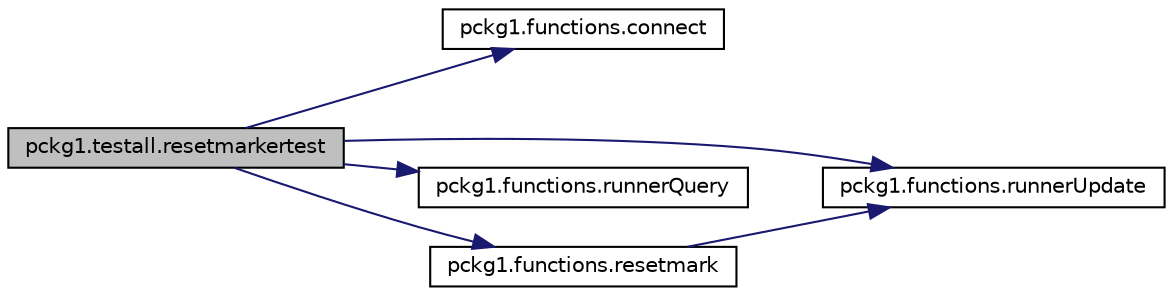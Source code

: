digraph "pckg1.testall.resetmarkertest"
{
  edge [fontname="Helvetica",fontsize="10",labelfontname="Helvetica",labelfontsize="10"];
  node [fontname="Helvetica",fontsize="10",shape=record];
  rankdir="LR";
  Node1 [label="pckg1.testall.resetmarkertest",height=0.2,width=0.4,color="black", fillcolor="grey75", style="filled", fontcolor="black"];
  Node1 -> Node2 [color="midnightblue",fontsize="10",style="solid",fontname="Helvetica"];
  Node2 [label="pckg1.functions.connect",height=0.2,width=0.4,color="black", fillcolor="white", style="filled",URL="$classpckg1_1_1functions.html#a03c43be015166ff328685e2d22dac4d1"];
  Node1 -> Node3 [color="midnightblue",fontsize="10",style="solid",fontname="Helvetica"];
  Node3 [label="pckg1.functions.runnerUpdate",height=0.2,width=0.4,color="black", fillcolor="white", style="filled",URL="$classpckg1_1_1functions.html#a229a35eed74d87c277cbf71634e656e6"];
  Node1 -> Node4 [color="midnightblue",fontsize="10",style="solid",fontname="Helvetica"];
  Node4 [label="pckg1.functions.runnerQuery",height=0.2,width=0.4,color="black", fillcolor="white", style="filled",URL="$classpckg1_1_1functions.html#aedbb9931412796dd8d6e583722047a05"];
  Node1 -> Node5 [color="midnightblue",fontsize="10",style="solid",fontname="Helvetica"];
  Node5 [label="pckg1.functions.resetmark",height=0.2,width=0.4,color="black", fillcolor="white", style="filled",URL="$classpckg1_1_1functions.html#a439b867e084d70f40ca2793441127635"];
  Node5 -> Node3 [color="midnightblue",fontsize="10",style="solid",fontname="Helvetica"];
}

